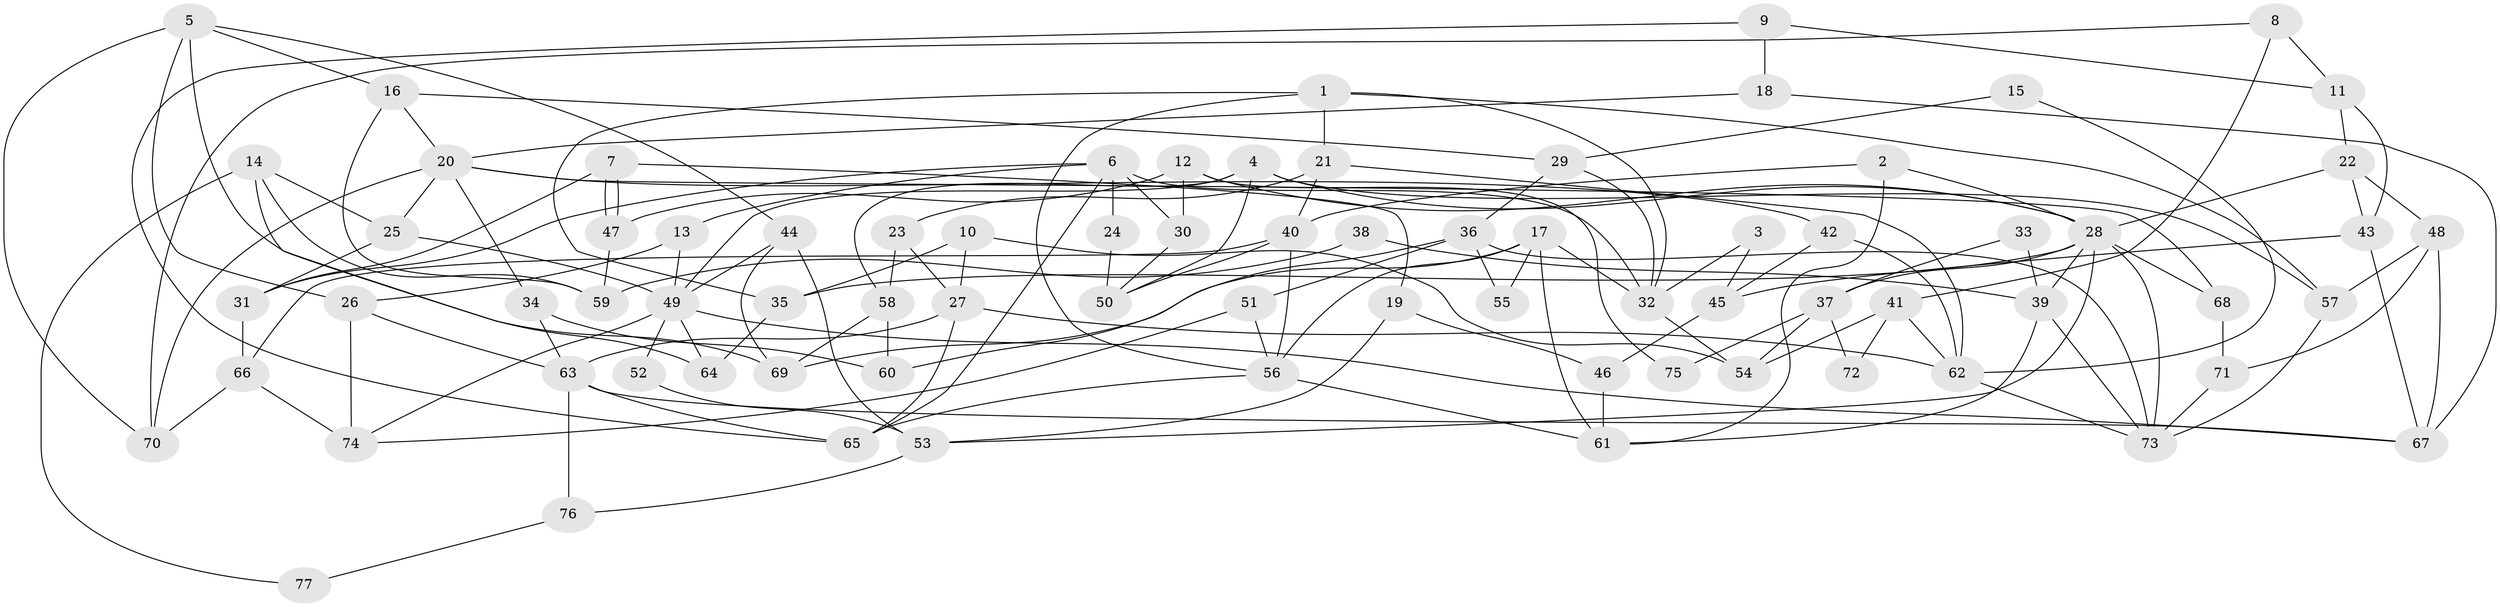 // coarse degree distribution, {7: 0.10638297872340426, 3: 0.1702127659574468, 2: 0.0851063829787234, 5: 0.2765957446808511, 6: 0.14893617021276595, 4: 0.10638297872340426, 12: 0.02127659574468085, 8: 0.0425531914893617, 9: 0.0425531914893617}
// Generated by graph-tools (version 1.1) at 2025/52/02/27/25 19:52:03]
// undirected, 77 vertices, 154 edges
graph export_dot {
graph [start="1"]
  node [color=gray90,style=filled];
  1;
  2;
  3;
  4;
  5;
  6;
  7;
  8;
  9;
  10;
  11;
  12;
  13;
  14;
  15;
  16;
  17;
  18;
  19;
  20;
  21;
  22;
  23;
  24;
  25;
  26;
  27;
  28;
  29;
  30;
  31;
  32;
  33;
  34;
  35;
  36;
  37;
  38;
  39;
  40;
  41;
  42;
  43;
  44;
  45;
  46;
  47;
  48;
  49;
  50;
  51;
  52;
  53;
  54;
  55;
  56;
  57;
  58;
  59;
  60;
  61;
  62;
  63;
  64;
  65;
  66;
  67;
  68;
  69;
  70;
  71;
  72;
  73;
  74;
  75;
  76;
  77;
  1 -- 32;
  1 -- 21;
  1 -- 35;
  1 -- 56;
  1 -- 57;
  2 -- 28;
  2 -- 61;
  2 -- 40;
  3 -- 32;
  3 -- 45;
  4 -- 57;
  4 -- 49;
  4 -- 28;
  4 -- 50;
  4 -- 58;
  5 -- 70;
  5 -- 69;
  5 -- 16;
  5 -- 26;
  5 -- 44;
  6 -- 13;
  6 -- 31;
  6 -- 24;
  6 -- 30;
  6 -- 32;
  6 -- 65;
  7 -- 31;
  7 -- 47;
  7 -- 47;
  7 -- 19;
  8 -- 70;
  8 -- 41;
  8 -- 11;
  9 -- 65;
  9 -- 11;
  9 -- 18;
  10 -- 35;
  10 -- 27;
  10 -- 54;
  11 -- 22;
  11 -- 43;
  12 -- 30;
  12 -- 47;
  12 -- 28;
  12 -- 75;
  13 -- 49;
  13 -- 26;
  14 -- 64;
  14 -- 25;
  14 -- 59;
  14 -- 77;
  15 -- 29;
  15 -- 62;
  16 -- 29;
  16 -- 20;
  16 -- 59;
  17 -- 61;
  17 -- 56;
  17 -- 32;
  17 -- 55;
  17 -- 69;
  18 -- 20;
  18 -- 67;
  19 -- 53;
  19 -- 46;
  20 -- 68;
  20 -- 25;
  20 -- 34;
  20 -- 42;
  20 -- 70;
  21 -- 62;
  21 -- 40;
  21 -- 23;
  22 -- 48;
  22 -- 28;
  22 -- 43;
  23 -- 27;
  23 -- 58;
  24 -- 50;
  25 -- 49;
  25 -- 31;
  26 -- 63;
  26 -- 74;
  27 -- 65;
  27 -- 63;
  27 -- 62;
  28 -- 35;
  28 -- 37;
  28 -- 39;
  28 -- 53;
  28 -- 68;
  28 -- 73;
  29 -- 32;
  29 -- 36;
  30 -- 50;
  31 -- 66;
  32 -- 54;
  33 -- 37;
  33 -- 39;
  34 -- 63;
  34 -- 60;
  35 -- 64;
  36 -- 51;
  36 -- 60;
  36 -- 55;
  36 -- 73;
  37 -- 54;
  37 -- 72;
  37 -- 75;
  38 -- 39;
  38 -- 59;
  39 -- 73;
  39 -- 61;
  40 -- 56;
  40 -- 50;
  40 -- 66;
  41 -- 62;
  41 -- 54;
  41 -- 72;
  42 -- 62;
  42 -- 45;
  43 -- 45;
  43 -- 67;
  44 -- 69;
  44 -- 49;
  44 -- 53;
  45 -- 46;
  46 -- 61;
  47 -- 59;
  48 -- 67;
  48 -- 57;
  48 -- 71;
  49 -- 67;
  49 -- 52;
  49 -- 64;
  49 -- 74;
  51 -- 74;
  51 -- 56;
  52 -- 53;
  53 -- 76;
  56 -- 61;
  56 -- 65;
  57 -- 73;
  58 -- 60;
  58 -- 69;
  62 -- 73;
  63 -- 65;
  63 -- 67;
  63 -- 76;
  66 -- 74;
  66 -- 70;
  68 -- 71;
  71 -- 73;
  76 -- 77;
}

